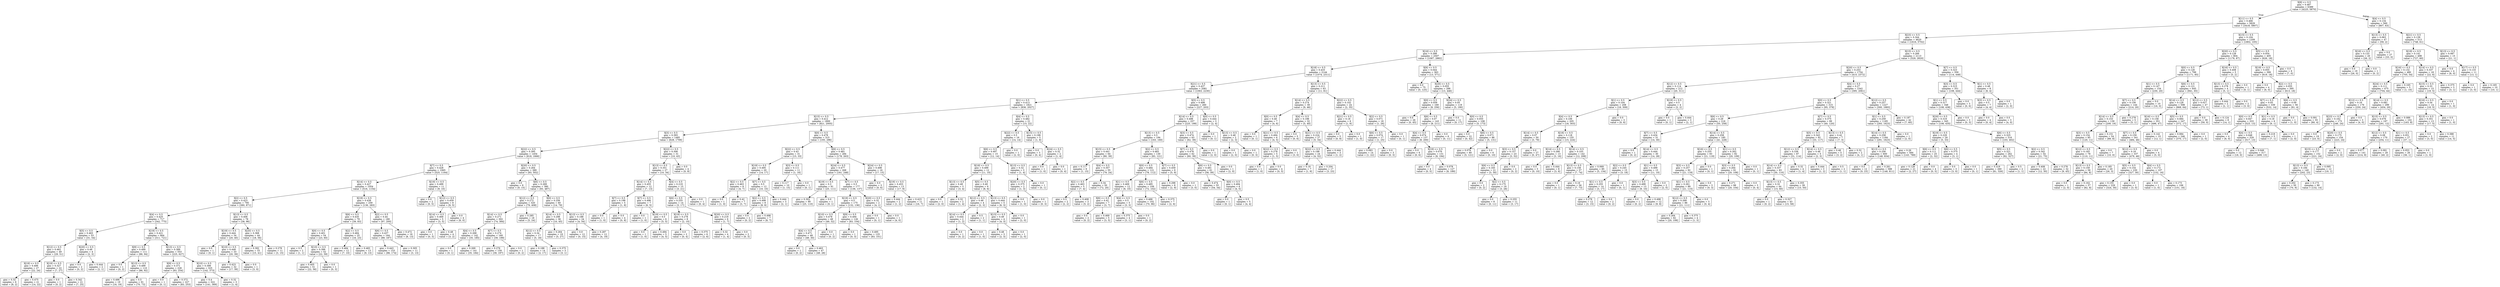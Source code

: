 digraph Tree {
node [shape=box] ;
0 [label="X[8] <= 0.5\ngini = 0.487\nsamples = 6389\nvalue = [4225, 5870]"] ;
1 [label="X[11] <= 0.5\ngini = 0.466\nsamples = 5829\nvalue = [3418, 5807]"] ;
0 -> 1 [labeldistance=2.5, labelangle=45, headlabel="True"] ;
2 [label="X[23] <= 0.5\ngini = 0.344\nsamples = 4620\nvalue = [1616, 5702]"] ;
1 -> 2 ;
3 [label="X[16] <= 0.5\ngini = 0.398\nsamples = 2507\nvalue = [1087, 2882]"] ;
2 -> 3 ;
4 [label="X[18] <= 0.5\ngini = 0.433\nsamples = 2144\nvalue = [1074, 2311]"] ;
3 -> 4 ;
5 [label="X[21] <= 0.5\ngini = 0.437\nsamples = 2081\nvalue = [1063, 2230]"] ;
4 -> 5 ;
6 [label="X[1] <= 0.5\ngini = 0.413\nsamples = 1821\nvalue = [836, 2027]"] ;
5 -> 6 ;
7 [label="X[15] <= 0.5\ngini = 0.412\nsamples = 1800\nvalue = [821, 2005]"] ;
6 -> 7 ;
8 [label="X[3] <= 0.5\ngini = 0.393\nsamples = 1485\nvalue = [628, 1709]"] ;
7 -> 8 ;
9 [label="X[22] <= 0.5\ngini = 0.395\nsamples = 1454\nvalue = [618, 1666]"] ;
8 -> 9 ;
10 [label="X[7] <= 0.5\ngini = 0.428\nsamples = 1065\nvalue = [525, 1164]"] ;
9 -> 10 ;
11 [label="X[14] <= 0.5\ngini = 0.427\nsamples = 1054\nvalue = [516, 1154]"] ;
10 -> 11 ;
12 [label="X[2] <= 0.5\ngini = 0.423\nsamples = 795\nvalue = [380, 871]"] ;
11 -> 12 ;
13 [label="X[4] <= 0.5\ngini = 0.425\nsamples = 717\nvalue = [342, 775]"] ;
12 -> 13 ;
14 [label="X[5] <= 0.5\ngini = 0.463\nsamples = 53\nvalue = [31, 54]"] ;
13 -> 14 ;
15 [label="X[12] <= 0.5\ngini = 0.462\nsamples = 49\nvalue = [29, 51]"] ;
14 -> 15 ;
16 [label="X[19] <= 0.5\ngini = 0.499\nsamples = 27\nvalue = [22, 24]"] ;
15 -> 16 ;
17 [label="gini = 0.32\nsamples = 6\nvalue = [8, 2]"] ;
16 -> 17 ;
18 [label="gini = 0.475\nsamples = 21\nvalue = [14, 22]"] ;
16 -> 18 ;
19 [label="X[19] <= 0.5\ngini = 0.327\nsamples = 22\nvalue = [7, 27]"] ;
15 -> 19 ;
20 [label="gini = 0.0\nsamples = 1\nvalue = [0, 2]"] ;
19 -> 20 ;
21 [label="gini = 0.342\nsamples = 21\nvalue = [7, 25]"] ;
19 -> 21 ;
22 [label="X[20] <= 0.5\ngini = 0.48\nsamples = 4\nvalue = [2, 3]"] ;
14 -> 22 ;
23 [label="gini = 0.0\nsamples = 2\nvalue = [0, 2]"] ;
22 -> 23 ;
24 [label="gini = 0.444\nsamples = 2\nvalue = [2, 1]"] ;
22 -> 24 ;
25 [label="X[19] <= 0.5\ngini = 0.421\nsamples = 664\nvalue = [311, 721]"] ;
13 -> 25 ;
26 [label="X[9] <= 0.5\ngini = 0.499\nsamples = 111\nvalue = [86, 94]"] ;
25 -> 26 ;
27 [label="gini = 0.0\nsamples = 1\nvalue = [0, 2]"] ;
26 -> 27 ;
28 [label="X[13] <= 0.5\ngini = 0.499\nsamples = 110\nvalue = [86, 92]"] ;
26 -> 28 ;
29 [label="gini = 0.496\nsamples = 19\nvalue = [16, 19]"] ;
28 -> 29 ;
30 [label="gini = 0.5\nsamples = 91\nvalue = [70, 73]"] ;
28 -> 30 ;
31 [label="X[13] <= 0.5\ngini = 0.389\nsamples = 553\nvalue = [225, 627]"] ;
25 -> 31 ;
32 [label="X[9] <= 0.5\ngini = 0.371\nsamples = 228\nvalue = [83, 254]"] ;
31 -> 32 ;
33 [label="gini = 0.0\nsamples = 1\nvalue = [0, 1]"] ;
32 -> 33 ;
34 [label="gini = 0.372\nsamples = 227\nvalue = [83, 253]"] ;
32 -> 34 ;
35 [label="X[10] <= 0.5\ngini = 0.399\nsamples = 325\nvalue = [142, 373]"] ;
31 -> 35 ;
36 [label="gini = 0.4\nsamples = 322\nvalue = [141, 369]"] ;
35 -> 36 ;
37 [label="gini = 0.32\nsamples = 3\nvalue = [1, 4]"] ;
35 -> 37 ;
38 [label="X[13] <= 0.5\ngini = 0.406\nsamples = 78\nvalue = [38, 96]"] ;
12 -> 38 ;
39 [label="X[19] <= 0.5\ngini = 0.444\nsamples = 34\nvalue = [20, 40]"] ;
38 -> 39 ;
40 [label="gini = 0.0\nsamples = 1\nvalue = [0, 1]"] ;
39 -> 40 ;
41 [label="X[10] <= 0.5\ngini = 0.448\nsamples = 33\nvalue = [20, 39]"] ;
39 -> 41 ;
42 [label="gini = 0.423\nsamples = 32\nvalue = [17, 39]"] ;
41 -> 42 ;
43 [label="gini = 0.0\nsamples = 1\nvalue = [3, 0]"] ;
41 -> 43 ;
44 [label="X[20] <= 0.5\ngini = 0.368\nsamples = 44\nvalue = [18, 56]"] ;
38 -> 44 ;
45 [label="gini = 0.392\nsamples = 33\nvalue = [15, 41]"] ;
44 -> 45 ;
46 [label="gini = 0.278\nsamples = 11\nvalue = [3, 15]"] ;
44 -> 46 ;
47 [label="X[19] <= 0.5\ngini = 0.438\nsamples = 259\nvalue = [136, 283]"] ;
11 -> 47 ;
48 [label="X[6] <= 0.5\ngini = 0.435\nsamples = 79\nvalue = [39, 83]"] ;
47 -> 48 ;
49 [label="X[0] <= 0.5\ngini = 0.401\nsamples = 54\nvalue = [23, 60]"] ;
48 -> 49 ;
50 [label="gini = 0.5\nsamples = 2\nvalue = [1, 1]"] ;
49 -> 50 ;
51 [label="X[10] <= 0.5\ngini = 0.396\nsamples = 52\nvalue = [22, 59]"] ;
49 -> 51 ;
52 [label="gini = 0.405\nsamples = 51\nvalue = [22, 56]"] ;
51 -> 52 ;
53 [label="gini = 0.0\nsamples = 1\nvalue = [0, 3]"] ;
51 -> 53 ;
54 [label="X[2] <= 0.5\ngini = 0.484\nsamples = 25\nvalue = [16, 23]"] ;
48 -> 54 ;
55 [label="gini = 0.484\nsamples = 12\nvalue = [7, 10]"] ;
54 -> 55 ;
56 [label="gini = 0.483\nsamples = 13\nvalue = [9, 13]"] ;
54 -> 56 ;
57 [label="X[2] <= 0.5\ngini = 0.44\nsamples = 180\nvalue = [97, 200]"] ;
47 -> 57 ;
58 [label="X[6] <= 0.5\ngini = 0.437\nsamples = 164\nvalue = [89, 187]"] ;
57 -> 58 ;
59 [label="gini = 0.443\nsamples = 153\nvalue = [86, 174]"] ;
58 -> 59 ;
60 [label="gini = 0.305\nsamples = 11\nvalue = [3, 13]"] ;
58 -> 60 ;
61 [label="gini = 0.472\nsamples = 16\nvalue = [8, 13]"] ;
57 -> 61 ;
62 [label="X[19] <= 0.5\ngini = 0.499\nsamples = 11\nvalue = [9, 10]"] ;
10 -> 62 ;
63 [label="gini = 0.0\nsamples = 2\nvalue = [0, 5]"] ;
62 -> 63 ;
64 [label="X[12] <= 0.5\ngini = 0.459\nsamples = 9\nvalue = [9, 5]"] ;
62 -> 64 ;
65 [label="X[14] <= 0.5\ngini = 0.469\nsamples = 5\nvalue = [3, 5]"] ;
64 -> 65 ;
66 [label="gini = 0.0\nsamples = 1\nvalue = [0, 3]"] ;
65 -> 66 ;
67 [label="gini = 0.48\nsamples = 4\nvalue = [3, 2]"] ;
65 -> 67 ;
68 [label="gini = 0.0\nsamples = 4\nvalue = [6, 0]"] ;
64 -> 68 ;
69 [label="X[20] <= 0.5\ngini = 0.264\nsamples = 389\nvalue = [93, 502]"] ;
9 -> 69 ;
70 [label="gini = 0.0\nsamples = 9\nvalue = [0, 15]"] ;
69 -> 70 ;
71 [label="X[6] <= 0.5\ngini = 0.269\nsamples = 380\nvalue = [93, 487]"] ;
69 -> 71 ;
72 [label="X[12] <= 0.5\ngini = 0.272\nsamples = 320\nvalue = [79, 408]"] ;
71 -> 72 ;
73 [label="X[14] <= 0.5\ngini = 0.271\nsamples = 302\nvalue = [74, 384]"] ;
72 -> 73 ;
74 [label="X[4] <= 0.5\ngini = 0.268\nsamples = 142\nvalue = [35, 185]"] ;
73 -> 74 ;
75 [label="gini = 0.0\nsamples = 1\nvalue = [0, 1]"] ;
74 -> 75 ;
76 [label="gini = 0.269\nsamples = 141\nvalue = [35, 184]"] ;
74 -> 76 ;
77 [label="X[7] <= 0.5\ngini = 0.274\nsamples = 160\nvalue = [39, 199]"] ;
73 -> 77 ;
78 [label="gini = 0.276\nsamples = 159\nvalue = [39, 197]"] ;
77 -> 78 ;
79 [label="gini = 0.0\nsamples = 1\nvalue = [0, 2]"] ;
77 -> 79 ;
80 [label="gini = 0.285\nsamples = 18\nvalue = [5, 24]"] ;
72 -> 80 ;
81 [label="X[0] <= 0.5\ngini = 0.256\nsamples = 60\nvalue = [14, 79]"] ;
71 -> 81 ;
82 [label="X[14] <= 0.5\ngini = 0.298\nsamples = 36\nvalue = [10, 45]"] ;
81 -> 82 ;
83 [label="X[12] <= 0.5\ngini = 0.34\nsamples = 17\nvalue = [5, 18]"] ;
82 -> 83 ;
84 [label="gini = 0.188\nsamples = 14\nvalue = [2, 17]"] ;
83 -> 84 ;
85 [label="gini = 0.375\nsamples = 3\nvalue = [3, 1]"] ;
83 -> 85 ;
86 [label="gini = 0.264\nsamples = 19\nvalue = [5, 27]"] ;
82 -> 86 ;
87 [label="X[13] <= 0.5\ngini = 0.188\nsamples = 24\nvalue = [4, 34]"] ;
81 -> 87 ;
88 [label="gini = 0.0\nsamples = 12\nvalue = [0, 15]"] ;
87 -> 88 ;
89 [label="gini = 0.287\nsamples = 12\nvalue = [4, 19]"] ;
87 -> 89 ;
90 [label="X[22] <= 0.5\ngini = 0.306\nsamples = 31\nvalue = [10, 43]"] ;
8 -> 90 ;
91 [label="X[13] <= 0.5\ngini = 0.351\nsamples = 27\nvalue = [10, 34]"] ;
90 -> 91 ;
92 [label="X[14] <= 0.5\ngini = 0.455\nsamples = 12\nvalue = [7, 13]"] ;
91 -> 92 ;
93 [label="X[7] <= 0.5\ngini = 0.198\nsamples = 5\nvalue = [1, 8]"] ;
92 -> 93 ;
94 [label="gini = 0.0\nsamples = 1\nvalue = [1, 0]"] ;
93 -> 94 ;
95 [label="gini = 0.0\nsamples = 4\nvalue = [0, 8]"] ;
93 -> 95 ;
96 [label="X[7] <= 0.5\ngini = 0.496\nsamples = 7\nvalue = [6, 5]"] ;
92 -> 96 ;
97 [label="gini = 0.0\nsamples = 1\nvalue = [1, 0]"] ;
96 -> 97 ;
98 [label="X[19] <= 0.5\ngini = 0.5\nsamples = 6\nvalue = [5, 5]"] ;
96 -> 98 ;
99 [label="gini = 0.0\nsamples = 1\nvalue = [1, 0]"] ;
98 -> 99 ;
100 [label="gini = 0.494\nsamples = 5\nvalue = [4, 5]"] ;
98 -> 100 ;
101 [label="X[4] <= 0.5\ngini = 0.219\nsamples = 15\nvalue = [3, 21]"] ;
91 -> 101 ;
102 [label="X[6] <= 0.5\ngini = 0.255\nsamples = 14\nvalue = [3, 17]"] ;
101 -> 102 ;
103 [label="X[19] <= 0.5\ngini = 0.278\nsamples = 8\nvalue = [2, 10]"] ;
102 -> 103 ;
104 [label="gini = 0.0\nsamples = 2\nvalue = [0, 4]"] ;
103 -> 104 ;
105 [label="gini = 0.375\nsamples = 6\nvalue = [2, 6]"] ;
103 -> 105 ;
106 [label="X[20] <= 0.5\ngini = 0.219\nsamples = 6\nvalue = [1, 7]"] ;
102 -> 106 ;
107 [label="gini = 0.32\nsamples = 4\nvalue = [1, 4]"] ;
106 -> 107 ;
108 [label="gini = 0.0\nsamples = 2\nvalue = [0, 3]"] ;
106 -> 108 ;
109 [label="gini = 0.0\nsamples = 1\nvalue = [0, 4]"] ;
101 -> 109 ;
110 [label="gini = 0.0\nsamples = 4\nvalue = [0, 9]"] ;
90 -> 110 ;
111 [label="X[0] <= 0.5\ngini = 0.478\nsamples = 315\nvalue = [193, 296]"] ;
7 -> 111 ;
112 [label="X[22] <= 0.5\ngini = 0.43\nsamples = 31\nvalue = [15, 33]"] ;
111 -> 112 ;
113 [label="X[19] <= 0.5\ngini = 0.495\nsamples = 20\nvalue = [14, 17]"] ;
112 -> 113 ;
114 [label="X[2] <= 0.5\ngini = 0.463\nsamples = 8\nvalue = [4, 7]"] ;
113 -> 114 ;
115 [label="gini = 0.0\nsamples = 1\nvalue = [1, 0]"] ;
114 -> 115 ;
116 [label="gini = 0.42\nsamples = 7\nvalue = [3, 7]"] ;
114 -> 116 ;
117 [label="X[7] <= 0.5\ngini = 0.5\nsamples = 12\nvalue = [10, 10]"] ;
113 -> 117 ;
118 [label="X[2] <= 0.5\ngini = 0.498\nsamples = 9\nvalue = [8, 9]"] ;
117 -> 118 ;
119 [label="gini = 0.0\nsamples = 2\nvalue = [0, 2]"] ;
118 -> 119 ;
120 [label="gini = 0.498\nsamples = 7\nvalue = [8, 7]"] ;
118 -> 120 ;
121 [label="gini = 0.444\nsamples = 3\nvalue = [2, 1]"] ;
117 -> 121 ;
122 [label="X[3] <= 0.5\ngini = 0.111\nsamples = 11\nvalue = [1, 16]"] ;
112 -> 122 ;
123 [label="gini = 0.117\nsamples = 10\nvalue = [1, 15]"] ;
122 -> 123 ;
124 [label="gini = 0.0\nsamples = 1\nvalue = [0, 1]"] ;
122 -> 124 ;
125 [label="X[6] <= 0.5\ngini = 0.481\nsamples = 284\nvalue = [178, 263]"] ;
111 -> 125 ;
126 [label="X[24] <= 0.5\ngini = 0.477\nsamples = 268\nvalue = [161, 248]"] ;
125 -> 126 ;
127 [label="X[19] <= 0.5\ngini = 0.3\nsamples = 91\nvalue = [25, 111]"] ;
126 -> 127 ;
128 [label="gini = 0.302\nsamples = 90\nvalue = [25, 110]"] ;
127 -> 128 ;
129 [label="gini = 0.0\nsamples = 1\nvalue = [0, 1]"] ;
127 -> 129 ;
130 [label="X[7] <= 0.5\ngini = 0.5\nsamples = 177\nvalue = [136, 137]"] ;
126 -> 130 ;
131 [label="X[19] <= 0.5\ngini = 0.5\nsamples = 175\nvalue = [132, 136]"] ;
130 -> 131 ;
132 [label="X[10] <= 0.5\ngini = 0.478\nsamples = 49\nvalue = [49, 32]"] ;
131 -> 132 ;
133 [label="X[4] <= 0.5\ngini = 0.471\nsamples = 48\nvalue = [49, 30]"] ;
132 -> 133 ;
134 [label="gini = 0.0\nsamples = 1\nvalue = [0, 2]"] ;
133 -> 134 ;
135 [label="gini = 0.463\nsamples = 47\nvalue = [49, 28]"] ;
133 -> 135 ;
136 [label="gini = 0.0\nsamples = 1\nvalue = [0, 2]"] ;
132 -> 136 ;
137 [label="X[9] <= 0.5\ngini = 0.494\nsamples = 126\nvalue = [83, 104]"] ;
131 -> 137 ;
138 [label="gini = 0.0\nsamples = 1\nvalue = [0, 3]"] ;
137 -> 138 ;
139 [label="gini = 0.495\nsamples = 125\nvalue = [83, 101]"] ;
137 -> 139 ;
140 [label="X[20] <= 0.5\ngini = 0.32\nsamples = 2\nvalue = [4, 1]"] ;
130 -> 140 ;
141 [label="gini = 0.0\nsamples = 1\nvalue = [0, 1]"] ;
140 -> 141 ;
142 [label="gini = 0.0\nsamples = 1\nvalue = [4, 0]"] ;
140 -> 142 ;
143 [label="X[24] <= 0.5\ngini = 0.498\nsamples = 16\nvalue = [17, 15]"] ;
125 -> 143 ;
144 [label="gini = 0.0\nsamples = 3\nvalue = [0, 6]"] ;
143 -> 144 ;
145 [label="X[19] <= 0.5\ngini = 0.453\nsamples = 13\nvalue = [17, 9]"] ;
143 -> 145 ;
146 [label="gini = 0.444\nsamples = 2\nvalue = [1, 2]"] ;
145 -> 146 ;
147 [label="gini = 0.423\nsamples = 11\nvalue = [16, 7]"] ;
145 -> 147 ;
148 [label="X[4] <= 0.5\ngini = 0.482\nsamples = 21\nvalue = [15, 22]"] ;
6 -> 148 ;
149 [label="X[22] <= 0.5\ngini = 0.5\nsamples = 16\nvalue = [14, 14]"] ;
148 -> 149 ;
150 [label="X[6] <= 0.5\ngini = 0.497\nsamples = 15\nvalue = [12, 14]"] ;
149 -> 150 ;
151 [label="X[19] <= 0.5\ngini = 0.499\nsamples = 12\nvalue = [11, 10]"] ;
150 -> 151 ;
152 [label="X[13] <= 0.5\ngini = 0.49\nsamples = 3\nvalue = [3, 4]"] ;
151 -> 152 ;
153 [label="gini = 0.0\nsamples = 1\nvalue = [2, 0]"] ;
152 -> 153 ;
154 [label="gini = 0.32\nsamples = 2\nvalue = [1, 4]"] ;
152 -> 154 ;
155 [label="X[5] <= 0.5\ngini = 0.49\nsamples = 9\nvalue = [8, 6]"] ;
151 -> 155 ;
156 [label="X[12] <= 0.5\ngini = 0.48\nsamples = 4\nvalue = [2, 3]"] ;
155 -> 156 ;
157 [label="X[14] <= 0.5\ngini = 0.444\nsamples = 2\nvalue = [1, 2]"] ;
156 -> 157 ;
158 [label="gini = 0.0\nsamples = 1\nvalue = [0, 2]"] ;
157 -> 158 ;
159 [label="gini = 0.0\nsamples = 1\nvalue = [1, 0]"] ;
157 -> 159 ;
160 [label="gini = 0.5\nsamples = 2\nvalue = [1, 1]"] ;
156 -> 160 ;
161 [label="X[13] <= 0.5\ngini = 0.444\nsamples = 5\nvalue = [6, 3]"] ;
155 -> 161 ;
162 [label="X[15] <= 0.5\ngini = 0.49\nsamples = 4\nvalue = [4, 3]"] ;
161 -> 162 ;
163 [label="gini = 0.48\nsamples = 3\nvalue = [2, 3]"] ;
162 -> 163 ;
164 [label="gini = 0.0\nsamples = 1\nvalue = [2, 0]"] ;
162 -> 164 ;
165 [label="gini = 0.0\nsamples = 1\nvalue = [2, 0]"] ;
161 -> 165 ;
166 [label="X[13] <= 0.5\ngini = 0.32\nsamples = 3\nvalue = [1, 4]"] ;
150 -> 166 ;
167 [label="X[20] <= 0.5\ngini = 0.375\nsamples = 2\nvalue = [1, 3]"] ;
166 -> 167 ;
168 [label="gini = 0.0\nsamples = 1\nvalue = [1, 0]"] ;
167 -> 168 ;
169 [label="gini = 0.0\nsamples = 1\nvalue = [0, 3]"] ;
167 -> 169 ;
170 [label="gini = 0.0\nsamples = 1\nvalue = [0, 1]"] ;
166 -> 170 ;
171 [label="gini = 0.0\nsamples = 1\nvalue = [2, 0]"] ;
149 -> 171 ;
172 [label="X[15] <= 0.5\ngini = 0.198\nsamples = 5\nvalue = [1, 8]"] ;
148 -> 172 ;
173 [label="gini = 0.0\nsamples = 3\nvalue = [0, 4]"] ;
172 -> 173 ;
174 [label="X[24] <= 0.5\ngini = 0.32\nsamples = 2\nvalue = [1, 4]"] ;
172 -> 174 ;
175 [label="gini = 0.0\nsamples = 1\nvalue = [1, 0]"] ;
174 -> 175 ;
176 [label="gini = 0.0\nsamples = 1\nvalue = [0, 4]"] ;
174 -> 176 ;
177 [label="X[5] <= 0.5\ngini = 0.498\nsamples = 260\nvalue = [227, 203]"] ;
5 -> 177 ;
178 [label="X[14] <= 0.5\ngini = 0.498\nsamples = 257\nvalue = [225, 199]"] ;
177 -> 178 ;
179 [label="X[13] <= 0.5\ngini = 0.5\nsamples = 194\nvalue = [163, 160]"] ;
178 -> 179 ;
180 [label="X[15] <= 0.5\ngini = 0.441\nsamples = 64\nvalue = [80, 39]"] ;
179 -> 180 ;
181 [label="gini = 0.117\nsamples = 9\nvalue = [1, 15]"] ;
180 -> 181 ;
182 [label="X[4] <= 0.5\ngini = 0.357\nsamples = 55\nvalue = [79, 24]"] ;
180 -> 182 ;
183 [label="X[2] <= 0.5\ngini = 0.463\nsamples = 5\nvalue = [7, 4]"] ;
182 -> 183 ;
184 [label="gini = 0.5\nsamples = 2\nvalue = [2, 2]"] ;
183 -> 184 ;
185 [label="gini = 0.408\nsamples = 3\nvalue = [5, 2]"] ;
183 -> 185 ;
186 [label="gini = 0.34\nsamples = 50\nvalue = [72, 20]"] ;
182 -> 186 ;
187 [label="X[2] <= 0.5\ngini = 0.483\nsamples = 130\nvalue = [83, 121]"] ;
179 -> 187 ;
188 [label="X[0] <= 0.5\ngini = 0.484\nsamples = 121\nvalue = [78, 112]"] ;
187 -> 188 ;
189 [label="X[1] <= 0.5\ngini = 0.469\nsamples = 12\nvalue = [6, 10]"] ;
188 -> 189 ;
190 [label="X[6] <= 0.5\ngini = 0.42\nsamples = 7\nvalue = [3, 7]"] ;
189 -> 190 ;
191 [label="gini = 0.0\nsamples = 2\nvalue = [0, 2]"] ;
190 -> 191 ;
192 [label="gini = 0.469\nsamples = 5\nvalue = [3, 5]"] ;
190 -> 192 ;
193 [label="X[4] <= 0.5\ngini = 0.5\nsamples = 5\nvalue = [3, 3]"] ;
189 -> 193 ;
194 [label="gini = 0.375\nsamples = 4\nvalue = [3, 1]"] ;
193 -> 194 ;
195 [label="gini = 0.0\nsamples = 1\nvalue = [0, 2]"] ;
193 -> 195 ;
196 [label="X[6] <= 0.5\ngini = 0.485\nsamples = 109\nvalue = [72, 102]"] ;
188 -> 196 ;
197 [label="gini = 0.488\nsamples = 102\nvalue = [70, 96]"] ;
196 -> 197 ;
198 [label="gini = 0.375\nsamples = 7\nvalue = [2, 6]"] ;
196 -> 198 ;
199 [label="X[7] <= 0.5\ngini = 0.459\nsamples = 9\nvalue = [5, 9]"] ;
187 -> 199 ;
200 [label="gini = 0.298\nsamples = 8\nvalue = [2, 9]"] ;
199 -> 200 ;
201 [label="gini = 0.0\nsamples = 1\nvalue = [3, 0]"] ;
199 -> 201 ;
202 [label="X[3] <= 0.5\ngini = 0.474\nsamples = 63\nvalue = [62, 39]"] ;
178 -> 202 ;
203 [label="X[7] <= 0.5\ngini = 0.478\nsamples = 62\nvalue = [60, 39]"] ;
202 -> 203 ;
204 [label="X[6] <= 0.5\ngini = 0.481\nsamples = 61\nvalue = [58, 39]"] ;
203 -> 204 ;
205 [label="gini = 0.474\nsamples = 55\nvalue = [54, 34]"] ;
204 -> 205 ;
206 [label="X[0] <= 0.5\ngini = 0.494\nsamples = 6\nvalue = [4, 5]"] ;
204 -> 206 ;
207 [label="gini = 0.0\nsamples = 1\nvalue = [0, 1]"] ;
206 -> 207 ;
208 [label="gini = 0.5\nsamples = 5\nvalue = [4, 4]"] ;
206 -> 208 ;
209 [label="gini = 0.0\nsamples = 1\nvalue = [2, 0]"] ;
203 -> 209 ;
210 [label="gini = 0.0\nsamples = 1\nvalue = [2, 0]"] ;
202 -> 210 ;
211 [label="X[0] <= 0.5\ngini = 0.444\nsamples = 3\nvalue = [2, 4]"] ;
177 -> 211 ;
212 [label="gini = 0.0\nsamples = 1\nvalue = [0, 1]"] ;
211 -> 212 ;
213 [label="X[13] <= 0.5\ngini = 0.48\nsamples = 2\nvalue = [2, 3]"] ;
211 -> 213 ;
214 [label="gini = 0.0\nsamples = 1\nvalue = [2, 0]"] ;
213 -> 214 ;
215 [label="gini = 0.0\nsamples = 1\nvalue = [0, 3]"] ;
213 -> 215 ;
216 [label="X[13] <= 0.5\ngini = 0.211\nsamples = 63\nvalue = [11, 81]"] ;
4 -> 216 ;
217 [label="X[14] <= 0.5\ngini = 0.274\nsamples = 39\nvalue = [9, 46]"] ;
216 -> 217 ;
218 [label="X[0] <= 0.5\ngini = 0.48\nsamples = 7\nvalue = [4, 6]"] ;
217 -> 218 ;
219 [label="gini = 0.0\nsamples = 1\nvalue = [0, 1]"] ;
218 -> 219 ;
220 [label="X[21] <= 0.5\ngini = 0.494\nsamples = 6\nvalue = [4, 5]"] ;
218 -> 220 ;
221 [label="X[22] <= 0.5\ngini = 0.278\nsamples = 5\nvalue = [1, 5]"] ;
220 -> 221 ;
222 [label="gini = 0.0\nsamples = 1\nvalue = [1, 0]"] ;
221 -> 222 ;
223 [label="gini = 0.0\nsamples = 4\nvalue = [0, 5]"] ;
221 -> 223 ;
224 [label="gini = 0.0\nsamples = 1\nvalue = [3, 0]"] ;
220 -> 224 ;
225 [label="X[4] <= 0.5\ngini = 0.198\nsamples = 32\nvalue = [5, 40]"] ;
217 -> 225 ;
226 [label="gini = 0.0\nsamples = 5\nvalue = [0, 6]"] ;
225 -> 226 ;
227 [label="X[21] <= 0.5\ngini = 0.224\nsamples = 27\nvalue = [5, 34]"] ;
225 -> 227 ;
228 [label="X[22] <= 0.5\ngini = 0.198\nsamples = 24\nvalue = [4, 32]"] ;
227 -> 228 ;
229 [label="gini = 0.18\nsamples = 7\nvalue = [1, 9]"] ;
228 -> 229 ;
230 [label="gini = 0.204\nsamples = 17\nvalue = [3, 23]"] ;
228 -> 230 ;
231 [label="gini = 0.444\nsamples = 3\nvalue = [1, 2]"] ;
227 -> 231 ;
232 [label="X[22] <= 0.5\ngini = 0.102\nsamples = 24\nvalue = [2, 35]"] ;
216 -> 232 ;
233 [label="X[21] <= 0.5\ngini = 0.18\nsamples = 6\nvalue = [1, 9]"] ;
232 -> 233 ;
234 [label="gini = 0.0\nsamples = 5\nvalue = [0, 9]"] ;
233 -> 234 ;
235 [label="gini = 0.0\nsamples = 1\nvalue = [1, 0]"] ;
233 -> 235 ;
236 [label="X[2] <= 0.5\ngini = 0.071\nsamples = 18\nvalue = [1, 26]"] ;
232 -> 236 ;
237 [label="X[6] <= 0.5\ngini = 0.074\nsamples = 17\nvalue = [1, 25]"] ;
236 -> 237 ;
238 [label="gini = 0.083\nsamples = 14\nvalue = [1, 22]"] ;
237 -> 238 ;
239 [label="gini = 0.0\nsamples = 3\nvalue = [0, 3]"] ;
237 -> 239 ;
240 [label="gini = 0.0\nsamples = 1\nvalue = [0, 1]"] ;
236 -> 240 ;
241 [label="X[9] <= 0.5\ngini = 0.044\nsamples = 363\nvalue = [13, 571]"] ;
3 -> 241 ;
242 [label="gini = 0.0\nsamples = 75\nvalue = [0, 125]"] ;
241 -> 242 ;
243 [label="X[20] <= 0.5\ngini = 0.055\nsamples = 288\nvalue = [13, 446]"] ;
241 -> 243 ;
244 [label="X[0] <= 0.5\ngini = 0.059\nsamples = 169\nvalue = [8, 256]"] ;
243 -> 244 ;
245 [label="gini = 0.0\nsamples = 26\nvalue = [0, 45]"] ;
244 -> 245 ;
246 [label="X[6] <= 0.5\ngini = 0.07\nsamples = 143\nvalue = [8, 211]"] ;
244 -> 246 ;
247 [label="X[4] <= 0.5\ngini = 0.074\nsamples = 137\nvalue = [8, 200]"] ;
246 -> 247 ;
248 [label="gini = 0.0\nsamples = 6\nvalue = [0, 6]"] ;
247 -> 248 ;
249 [label="X[19] <= 0.5\ngini = 0.076\nsamples = 131\nvalue = [8, 194]"] ;
247 -> 249 ;
250 [label="gini = 0.0\nsamples = 4\nvalue = [0, 5]"] ;
249 -> 250 ;
251 [label="gini = 0.078\nsamples = 127\nvalue = [8, 189]"] ;
249 -> 251 ;
252 [label="gini = 0.0\nsamples = 6\nvalue = [0, 11]"] ;
246 -> 252 ;
253 [label="X[24] <= 0.5\ngini = 0.05\nsamples = 119\nvalue = [5, 190]"] ;
243 -> 253 ;
254 [label="gini = 0.0\nsamples = 11\nvalue = [0, 17]"] ;
253 -> 254 ;
255 [label="X[0] <= 0.5\ngini = 0.055\nsamples = 108\nvalue = [5, 173]"] ;
253 -> 255 ;
256 [label="gini = 0.0\nsamples = 22\nvalue = [0, 42]"] ;
255 -> 256 ;
257 [label="X[6] <= 0.5\ngini = 0.071\nsamples = 86\nvalue = [5, 131]"] ;
255 -> 257 ;
258 [label="gini = 0.076\nsamples = 80\nvalue = [5, 121]"] ;
257 -> 258 ;
259 [label="gini = 0.0\nsamples = 6\nvalue = [0, 10]"] ;
257 -> 259 ;
260 [label="X[15] <= 0.5\ngini = 0.266\nsamples = 2113\nvalue = [529, 2820]"] ;
2 -> 260 ;
261 [label="X[20] <= 0.5\ngini = 0.253\nsamples = 1754\nvalue = [415, 2372]"] ;
260 -> 261 ;
262 [label="X[12] <= 0.5\ngini = 0.114\nsamples = 212\nvalue = [20, 311]"] ;
261 -> 262 ;
263 [label="X[1] <= 0.5\ngini = 0.104\nsamples = 208\nvalue = [18, 309]"] ;
262 -> 263 ;
264 [label="X[4] <= 0.5\ngini = 0.106\nsamples = 205\nvalue = [18, 303]"] ;
263 -> 264 ;
265 [label="X[14] <= 0.5\ngini = 0.07\nsamples = 50\nvalue = [3, 79]"] ;
264 -> 265 ;
266 [label="X[3] <= 0.5\ngini = 0.157\nsamples = 23\nvalue = [3, 32]"] ;
265 -> 266 ;
267 [label="X[6] <= 0.5\ngini = 0.165\nsamples = 21\nvalue = [3, 30]"] ;
266 -> 267 ;
268 [label="gini = 0.0\nsamples = 2\nvalue = [0, 2]"] ;
267 -> 268 ;
269 [label="X[2] <= 0.5\ngini = 0.175\nsamples = 19\nvalue = [3, 28]"] ;
267 -> 269 ;
270 [label="gini = 0.0\nsamples = 8\nvalue = [0, 11]"] ;
269 -> 270 ;
271 [label="gini = 0.255\nsamples = 11\nvalue = [3, 17]"] ;
269 -> 271 ;
272 [label="gini = 0.0\nsamples = 2\nvalue = [0, 2]"] ;
266 -> 272 ;
273 [label="gini = 0.0\nsamples = 27\nvalue = [0, 47]"] ;
265 -> 273 ;
274 [label="X[18] <= 0.5\ngini = 0.118\nsamples = 155\nvalue = [15, 224]"] ;
264 -> 274 ;
275 [label="X[14] <= 0.5\ngini = 0.266\nsamples = 13\nvalue = [3, 16]"] ;
274 -> 275 ;
276 [label="gini = 0.0\nsamples = 5\nvalue = [0, 10]"] ;
275 -> 276 ;
277 [label="gini = 0.444\nsamples = 8\nvalue = [3, 6]"] ;
275 -> 277 ;
278 [label="X[14] <= 0.5\ngini = 0.103\nsamples = 142\nvalue = [12, 208]"] ;
274 -> 278 ;
279 [label="X[13] <= 0.5\ngini = 0.158\nsamples = 57\nvalue = [7, 74]"] ;
278 -> 279 ;
280 [label="gini = 0.0\nsamples = 1\nvalue = [0, 1]"] ;
279 -> 280 ;
281 [label="gini = 0.16\nsamples = 56\nvalue = [7, 73]"] ;
279 -> 281 ;
282 [label="gini = 0.069\nsamples = 85\nvalue = [5, 134]"] ;
278 -> 282 ;
283 [label="gini = 0.0\nsamples = 3\nvalue = [0, 6]"] ;
263 -> 283 ;
284 [label="X[19] <= 0.5\ngini = 0.5\nsamples = 4\nvalue = [2, 2]"] ;
262 -> 284 ;
285 [label="gini = 0.0\nsamples = 1\nvalue = [0, 1]"] ;
284 -> 285 ;
286 [label="gini = 0.444\nsamples = 3\nvalue = [2, 1]"] ;
284 -> 286 ;
287 [label="X[4] <= 0.5\ngini = 0.27\nsamples = 1542\nvalue = [395, 2061]"] ;
261 -> 287 ;
288 [label="X[0] <= 0.5\ngini = 0.321\nsamples = 315\nvalue = [95, 378]"] ;
287 -> 288 ;
289 [label="X[6] <= 0.5\ngini = 0.29\nsamples = 216\nvalue = [55, 258]"] ;
288 -> 289 ;
290 [label="X[7] <= 0.5\ngini = 0.434\nsamples = 31\nvalue = [14, 30]"] ;
289 -> 290 ;
291 [label="gini = 0.0\nsamples = 1\nvalue = [0, 2]"] ;
290 -> 291 ;
292 [label="X[14] <= 0.5\ngini = 0.444\nsamples = 30\nvalue = [14, 28]"] ;
290 -> 292 ;
293 [label="X[2] <= 0.5\ngini = 0.245\nsamples = 15\nvalue = [3, 18]"] ;
292 -> 293 ;
294 [label="X[1] <= 0.5\ngini = 0.255\nsamples = 14\nvalue = [3, 17]"] ;
293 -> 294 ;
295 [label="gini = 0.278\nsamples = 12\nvalue = [3, 15]"] ;
294 -> 295 ;
296 [label="gini = 0.0\nsamples = 2\nvalue = [0, 2]"] ;
294 -> 296 ;
297 [label="gini = 0.0\nsamples = 1\nvalue = [0, 1]"] ;
293 -> 297 ;
298 [label="X[1] <= 0.5\ngini = 0.499\nsamples = 15\nvalue = [11, 10]"] ;
292 -> 298 ;
299 [label="X[3] <= 0.5\ngini = 0.499\nsamples = 13\nvalue = [9, 10]"] ;
298 -> 299 ;
300 [label="gini = 0.0\nsamples = 1\nvalue = [0, 2]"] ;
299 -> 300 ;
301 [label="gini = 0.498\nsamples = 12\nvalue = [9, 8]"] ;
299 -> 301 ;
302 [label="gini = 0.0\nsamples = 2\nvalue = [2, 0]"] ;
298 -> 302 ;
303 [label="X[14] <= 0.5\ngini = 0.258\nsamples = 185\nvalue = [41, 228]"] ;
289 -> 303 ;
304 [label="X[16] <= 0.5\ngini = 0.255\nsamples = 93\nvalue = [21, 119]"] ;
303 -> 304 ;
305 [label="X[3] <= 0.5\ngini = 0.257\nsamples = 92\nvalue = [21, 118]"] ;
304 -> 305 ;
306 [label="X[1] <= 0.5\ngini = 0.261\nsamples = 89\nvalue = [21, 115]"] ;
305 -> 306 ;
307 [label="X[12] <= 0.5\ngini = 0.268\nsamples = 86\nvalue = [21, 111]"] ;
306 -> 307 ;
308 [label="gini = 0.264\nsamples = 82\nvalue = [20, 108]"] ;
307 -> 308 ;
309 [label="gini = 0.375\nsamples = 4\nvalue = [1, 3]"] ;
307 -> 309 ;
310 [label="gini = 0.0\nsamples = 3\nvalue = [0, 4]"] ;
306 -> 310 ;
311 [label="gini = 0.0\nsamples = 3\nvalue = [0, 3]"] ;
305 -> 311 ;
312 [label="gini = 0.0\nsamples = 1\nvalue = [0, 1]"] ;
304 -> 312 ;
313 [label="X[1] <= 0.5\ngini = 0.262\nsamples = 92\nvalue = [20, 109]"] ;
303 -> 313 ;
314 [label="X[3] <= 0.5\ngini = 0.264\nsamples = 91\nvalue = [20, 108]"] ;
313 -> 314 ;
315 [label="gini = 0.271\nsamples = 88\nvalue = [20, 104]"] ;
314 -> 315 ;
316 [label="gini = 0.0\nsamples = 3\nvalue = [0, 4]"] ;
314 -> 316 ;
317 [label="gini = 0.0\nsamples = 1\nvalue = [0, 1]"] ;
313 -> 317 ;
318 [label="X[7] <= 0.5\ngini = 0.375\nsamples = 99\nvalue = [40, 120]"] ;
288 -> 318 ;
319 [label="X[5] <= 0.5\ngini = 0.343\nsamples = 92\nvalue = [33, 117]"] ;
318 -> 319 ;
320 [label="X[12] <= 0.5\ngini = 0.336\nsamples = 87\nvalue = [31, 114]"] ;
319 -> 320 ;
321 [label="X[14] <= 0.5\ngini = 0.337\nsamples = 83\nvalue = [30, 110]"] ;
320 -> 321 ;
322 [label="X[13] <= 0.5\ngini = 0.32\nsamples = 44\nvalue = [15, 60]"] ;
321 -> 322 ;
323 [label="gini = 0.0\nsamples = 1\nvalue = [0, 2]"] ;
322 -> 323 ;
324 [label="gini = 0.327\nsamples = 43\nvalue = [15, 58]"] ;
322 -> 324 ;
325 [label="gini = 0.355\nsamples = 39\nvalue = [15, 50]"] ;
321 -> 325 ;
326 [label="gini = 0.32\nsamples = 4\nvalue = [1, 4]"] ;
320 -> 326 ;
327 [label="X[14] <= 0.5\ngini = 0.48\nsamples = 5\nvalue = [2, 3]"] ;
319 -> 327 ;
328 [label="gini = 0.444\nsamples = 3\nvalue = [1, 2]"] ;
327 -> 328 ;
329 [label="gini = 0.5\nsamples = 2\nvalue = [1, 1]"] ;
327 -> 329 ;
330 [label="X[13] <= 0.5\ngini = 0.42\nsamples = 7\nvalue = [7, 3]"] ;
318 -> 330 ;
331 [label="gini = 0.48\nsamples = 5\nvalue = [3, 2]"] ;
330 -> 331 ;
332 [label="gini = 0.32\nsamples = 2\nvalue = [4, 1]"] ;
330 -> 332 ;
333 [label="X[12] <= 0.5\ngini = 0.257\nsamples = 1227\nvalue = [300, 1683]"] ;
287 -> 333 ;
334 [label="X[1] <= 0.5\ngini = 0.259\nsamples = 1185\nvalue = [293, 1623]"] ;
333 -> 334 ;
335 [label="X[14] <= 0.5\ngini = 0.258\nsamples = 1184\nvalue = [291, 1623]"] ;
334 -> 335 ;
336 [label="X[13] <= 0.5\ngini = 0.256\nsamples = 600\nvalue = [148, 834]"] ;
335 -> 336 ;
337 [label="gini = 0.0\nsamples = 12\nvalue = [0, 23]"] ;
336 -> 337 ;
338 [label="gini = 0.261\nsamples = 588\nvalue = [148, 811]"] ;
336 -> 338 ;
339 [label="gini = 0.26\nsamples = 584\nvalue = [143, 789]"] ;
335 -> 339 ;
340 [label="gini = 0.0\nsamples = 1\nvalue = [2, 0]"] ;
334 -> 340 ;
341 [label="gini = 0.187\nsamples = 42\nvalue = [7, 60]"] ;
333 -> 341 ;
342 [label="X[7] <= 0.5\ngini = 0.323\nsamples = 359\nvalue = [114, 448]"] ;
260 -> 342 ;
343 [label="X[3] <= 0.5\ngini = 0.315\nsamples = 351\nvalue = [108, 444]"] ;
342 -> 343 ;
344 [label="X[1] <= 0.5\ngini = 0.317\nsamples = 348\nvalue = [108, 438]"] ;
343 -> 344 ;
345 [label="X[20] <= 0.5\ngini = 0.319\nsamples = 345\nvalue = [108, 435]"] ;
344 -> 345 ;
346 [label="X[19] <= 0.5\ngini = 0.229\nsamples = 29\nvalue = [5, 33]"] ;
345 -> 346 ;
347 [label="X[6] <= 0.5\ngini = 0.111\nsamples = 25\nvalue = [2, 32]"] ;
346 -> 347 ;
348 [label="gini = 0.128\nsamples = 21\nvalue = [2, 27]"] ;
347 -> 348 ;
349 [label="gini = 0.0\nsamples = 4\nvalue = [0, 5]"] ;
347 -> 349 ;
350 [label="X[6] <= 0.5\ngini = 0.375\nsamples = 4\nvalue = [3, 1]"] ;
346 -> 350 ;
351 [label="gini = 0.0\nsamples = 3\nvalue = [3, 0]"] ;
350 -> 351 ;
352 [label="gini = 0.0\nsamples = 1\nvalue = [0, 1]"] ;
350 -> 352 ;
353 [label="X[6] <= 0.5\ngini = 0.325\nsamples = 316\nvalue = [103, 402]"] ;
345 -> 353 ;
354 [label="X[5] <= 0.5\ngini = 0.321\nsamples = 262\nvalue = [82, 327]"] ;
353 -> 354 ;
355 [label="gini = 0.319\nsamples = 260\nvalue = [81, 326]"] ;
354 -> 355 ;
356 [label="gini = 0.5\nsamples = 2\nvalue = [1, 1]"] ;
354 -> 356 ;
357 [label="X[2] <= 0.5\ngini = 0.342\nsamples = 54\nvalue = [21, 75]"] ;
353 -> 357 ;
358 [label="gini = 0.408\nsamples = 22\nvalue = [12, 30]"] ;
357 -> 358 ;
359 [label="gini = 0.278\nsamples = 32\nvalue = [9, 45]"] ;
357 -> 359 ;
360 [label="gini = 0.0\nsamples = 3\nvalue = [0, 3]"] ;
344 -> 360 ;
361 [label="gini = 0.0\nsamples = 3\nvalue = [0, 6]"] ;
343 -> 361 ;
362 [label="X[1] <= 0.5\ngini = 0.48\nsamples = 8\nvalue = [6, 4]"] ;
342 -> 362 ;
363 [label="X[3] <= 0.5\ngini = 0.5\nsamples = 7\nvalue = [4, 4]"] ;
362 -> 363 ;
364 [label="gini = 0.0\nsamples = 4\nvalue = [0, 4]"] ;
363 -> 364 ;
365 [label="gini = 0.0\nsamples = 3\nvalue = [4, 0]"] ;
363 -> 365 ;
366 [label="gini = 0.0\nsamples = 1\nvalue = [2, 0]"] ;
362 -> 366 ;
367 [label="X[15] <= 0.5\ngini = 0.104\nsamples = 1209\nvalue = [1802, 105]"] ;
1 -> 367 ;
368 [label="X[20] <= 0.5\ngini = 0.128\nsamples = 804\nvalue = [1176, 87]"] ;
367 -> 368 ;
369 [label="X[0] <= 0.5\ngini = 0.126\nsamples = 799\nvalue = [1171, 85]"] ;
368 -> 369 ;
370 [label="X[1] <= 0.5\ngini = 0.147\nsamples = 154\nvalue = [230, 20]"] ;
369 -> 370 ;
371 [label="X[7] <= 0.5\ngini = 0.156\nsamples = 144\nvalue = [214, 20]"] ;
370 -> 371 ;
372 [label="X[14] <= 0.5\ngini = 0.153\nsamples = 139\nvalue = [209, 19]"] ;
371 -> 372 ;
373 [label="X[3] <= 0.5\ngini = 0.154\nsamples = 85\nvalue = [120, 11]"] ;
372 -> 373 ;
374 [label="X[12] <= 0.5\ngini = 0.165\nsamples = 78\nvalue = [110, 11]"] ;
373 -> 374 ;
375 [label="X[13] <= 0.5\ngini = 0.159\nsamples = 58\nvalue = [84, 8]"] ;
374 -> 375 ;
376 [label="gini = 0.0\nsamples = 1\nvalue = [2, 0]"] ;
375 -> 376 ;
377 [label="gini = 0.162\nsamples = 57\nvalue = [82, 8]"] ;
375 -> 377 ;
378 [label="gini = 0.185\nsamples = 20\nvalue = [26, 3]"] ;
374 -> 378 ;
379 [label="gini = 0.0\nsamples = 7\nvalue = [10, 0]"] ;
373 -> 379 ;
380 [label="gini = 0.151\nsamples = 54\nvalue = [89, 8]"] ;
372 -> 380 ;
381 [label="gini = 0.278\nsamples = 5\nvalue = [5, 1]"] ;
371 -> 381 ;
382 [label="gini = 0.0\nsamples = 10\nvalue = [16, 0]"] ;
370 -> 382 ;
383 [label="X[6] <= 0.5\ngini = 0.121\nsamples = 645\nvalue = [941, 65]"] ;
369 -> 383 ;
384 [label="X[14] <= 0.5\ngini = 0.128\nsamples = 598\nvalue = [868, 64]"] ;
383 -> 384 ;
385 [label="X[16] <= 0.5\ngini = 0.158\nsamples = 351\nvalue = [496, 47]"] ;
384 -> 385 ;
386 [label="X[7] <= 0.5\ngini = 0.159\nsamples = 341\nvalue = [484, 46]"] ;
385 -> 386 ;
387 [label="X[12] <= 0.5\ngini = 0.16\nsamples = 337\nvalue = [479, 46]"] ;
386 -> 387 ;
388 [label="X[5] <= 0.5\ngini = 0.154\nsamples = 230\nvalue = [327, 30]"] ;
387 -> 388 ;
389 [label="gini = 0.155\nsamples = 229\nvalue = [324, 30]"] ;
388 -> 389 ;
390 [label="gini = 0.0\nsamples = 1\nvalue = [3, 0]"] ;
388 -> 390 ;
391 [label="X[4] <= 0.5\ngini = 0.172\nsamples = 107\nvalue = [152, 16]"] ;
387 -> 391 ;
392 [label="gini = 0.0\nsamples = 1\nvalue = [1, 0]"] ;
391 -> 392 ;
393 [label="gini = 0.173\nsamples = 106\nvalue = [151, 16]"] ;
391 -> 393 ;
394 [label="gini = 0.0\nsamples = 4\nvalue = [5, 0]"] ;
386 -> 394 ;
395 [label="gini = 0.142\nsamples = 10\nvalue = [12, 1]"] ;
385 -> 395 ;
396 [label="X[5] <= 0.5\ngini = 0.084\nsamples = 247\nvalue = [372, 17]"] ;
384 -> 396 ;
397 [label="gini = 0.084\nsamples = 246\nvalue = [370, 17]"] ;
396 -> 397 ;
398 [label="gini = 0.0\nsamples = 1\nvalue = [2, 0]"] ;
396 -> 398 ;
399 [label="X[12] <= 0.5\ngini = 0.027\nsamples = 47\nvalue = [73, 1]"] ;
383 -> 399 ;
400 [label="gini = 0.0\nsamples = 39\nvalue = [59, 0]"] ;
399 -> 400 ;
401 [label="gini = 0.124\nsamples = 8\nvalue = [14, 1]"] ;
399 -> 401 ;
402 [label="X[16] <= 0.5\ngini = 0.408\nsamples = 5\nvalue = [5, 2]"] ;
368 -> 402 ;
403 [label="X[13] <= 0.5\ngini = 0.278\nsamples = 4\nvalue = [5, 1]"] ;
402 -> 403 ;
404 [label="gini = 0.444\nsamples = 2\nvalue = [2, 1]"] ;
403 -> 404 ;
405 [label="gini = 0.0\nsamples = 2\nvalue = [3, 0]"] ;
403 -> 405 ;
406 [label="gini = 0.0\nsamples = 1\nvalue = [0, 1]"] ;
402 -> 406 ;
407 [label="X[5] <= 0.5\ngini = 0.054\nsamples = 405\nvalue = [626, 18]"] ;
367 -> 407 ;
408 [label="X[19] <= 0.5\ngini = 0.055\nsamples = 399\nvalue = [619, 18]"] ;
407 -> 408 ;
409 [label="gini = 0.0\nsamples = 4\nvalue = [6, 0]"] ;
408 -> 409 ;
410 [label="X[2] <= 0.5\ngini = 0.055\nsamples = 395\nvalue = [613, 18]"] ;
408 -> 410 ;
411 [label="X[7] <= 0.5\ngini = 0.05\nsamples = 339\nvalue = [532, 14]"] ;
410 -> 411 ;
412 [label="X[0] <= 0.5\ngini = 0.047\nsamples = 333\nvalue = [523, 13]"] ;
411 -> 412 ;
413 [label="gini = 0.0\nsamples = 4\nvalue = [6, 0]"] ;
412 -> 413 ;
414 [label="X[4] <= 0.5\ngini = 0.048\nsamples = 329\nvalue = [517, 13]"] ;
412 -> 414 ;
415 [label="gini = 0.0\nsamples = 12\nvalue = [18, 0]"] ;
414 -> 415 ;
416 [label="gini = 0.049\nsamples = 317\nvalue = [499, 13]"] ;
414 -> 416 ;
417 [label="X[1] <= 0.5\ngini = 0.18\nsamples = 6\nvalue = [9, 1]"] ;
411 -> 417 ;
418 [label="gini = 0.219\nsamples = 5\nvalue = [7, 1]"] ;
417 -> 418 ;
419 [label="gini = 0.0\nsamples = 1\nvalue = [2, 0]"] ;
417 -> 419 ;
420 [label="X[6] <= 0.5\ngini = 0.09\nsamples = 56\nvalue = [81, 4]"] ;
410 -> 420 ;
421 [label="gini = 0.0\nsamples = 1\nvalue = [1, 0]"] ;
420 -> 421 ;
422 [label="gini = 0.091\nsamples = 55\nvalue = [80, 4]"] ;
420 -> 422 ;
423 [label="gini = 0.0\nsamples = 6\nvalue = [7, 0]"] ;
407 -> 423 ;
424 [label="X[4] <= 0.5\ngini = 0.134\nsamples = 560\nvalue = [807, 63]"] ;
0 -> 424 [labeldistance=2.5, labelangle=-45, headlabel="False"] ;
425 [label="X[13] <= 0.5\ngini = 0.063\nsamples = 47\nvalue = [59, 2]"] ;
424 -> 425 ;
426 [label="X[16] <= 0.5\ngini = 0.133\nsamples = 20\nvalue = [26, 2]"] ;
425 -> 426 ;
427 [label="gini = 0.0\nsamples = 19\nvalue = [26, 0]"] ;
426 -> 427 ;
428 [label="gini = 0.0\nsamples = 1\nvalue = [0, 2]"] ;
426 -> 428 ;
429 [label="gini = 0.0\nsamples = 27\nvalue = [33, 0]"] ;
425 -> 429 ;
430 [label="X[21] <= 0.5\ngini = 0.139\nsamples = 513\nvalue = [748, 61]"] ;
424 -> 430 ;
431 [label="X[19] <= 0.5\ngini = 0.141\nsamples = 498\nvalue = [727, 60]"] ;
430 -> 431 ;
432 [label="X[16] <= 0.5\ngini = 0.132\nsamples = 480\nvalue = [705, 54]"] ;
431 -> 432 ;
433 [label="X[24] <= 0.5\ngini = 0.111\nsamples = 475\nvalue = [704, 44]"] ;
432 -> 433 ;
434 [label="X[12] <= 0.5\ngini = 0.16\nsamples = 176\nvalue = [250, 24]"] ;
433 -> 434 ;
435 [label="X[23] <= 0.5\ngini = 0.162\nsamples = 173\nvalue = [246, 24]"] ;
434 -> 435 ;
436 [label="gini = 0.0\nsamples = 19\nvalue = [23, 0]"] ;
435 -> 436 ;
437 [label="X[20] <= 0.5\ngini = 0.175\nsamples = 154\nvalue = [223, 24]"] ;
435 -> 437 ;
438 [label="X[15] <= 0.5\ngini = 0.177\nsamples = 152\nvalue = [221, 24]"] ;
437 -> 438 ;
439 [label="X[13] <= 0.5\ngini = 0.184\nsamples = 140\nvalue = [202, 23]"] ;
438 -> 439 ;
440 [label="gini = 0.202\nsamples = 50\nvalue = [70, 9]"] ;
439 -> 440 ;
441 [label="gini = 0.173\nsamples = 90\nvalue = [132, 14]"] ;
439 -> 441 ;
442 [label="gini = 0.095\nsamples = 12\nvalue = [19, 1]"] ;
438 -> 442 ;
443 [label="gini = 0.0\nsamples = 2\nvalue = [2, 0]"] ;
437 -> 443 ;
444 [label="gini = 0.0\nsamples = 3\nvalue = [4, 0]"] ;
434 -> 444 ;
445 [label="X[14] <= 0.5\ngini = 0.081\nsamples = 299\nvalue = [454, 20]"] ;
433 -> 445 ;
446 [label="X[15] <= 0.5\ngini = 0.076\nsamples = 197\nvalue = [291, 12]"] ;
445 -> 446 ;
447 [label="X[12] <= 0.5\ngini = 0.08\nsamples = 170\nvalue = [254, 11]"] ;
446 -> 447 ;
448 [label="gini = 0.077\nsamples = 141\nvalue = [214, 9]"] ;
447 -> 448 ;
449 [label="gini = 0.091\nsamples = 29\nvalue = [40, 2]"] ;
447 -> 449 ;
450 [label="X[1] <= 0.5\ngini = 0.051\nsamples = 27\nvalue = [37, 1]"] ;
446 -> 450 ;
451 [label="gini = 0.053\nsamples = 26\nvalue = [36, 1]"] ;
450 -> 451 ;
452 [label="gini = 0.0\nsamples = 1\nvalue = [1, 0]"] ;
450 -> 452 ;
453 [label="gini = 0.089\nsamples = 102\nvalue = [163, 8]"] ;
445 -> 453 ;
454 [label="gini = 0.165\nsamples = 5\nvalue = [1, 10]"] ;
432 -> 454 ;
455 [label="X[14] <= 0.5\ngini = 0.337\nsamples = 18\nvalue = [22, 6]"] ;
431 -> 455 ;
456 [label="X[15] <= 0.5\ngini = 0.33\nsamples = 15\nvalue = [19, 5]"] ;
455 -> 456 ;
457 [label="X[16] <= 0.5\ngini = 0.34\nsamples = 14\nvalue = [18, 5]"] ;
456 -> 457 ;
458 [label="X[13] <= 0.5\ngini = 0.351\nsamples = 13\nvalue = [17, 5]"] ;
457 -> 458 ;
459 [label="gini = 0.0\nsamples = 2\nvalue = [3, 0]"] ;
458 -> 459 ;
460 [label="gini = 0.388\nsamples = 11\nvalue = [14, 5]"] ;
458 -> 460 ;
461 [label="gini = 0.0\nsamples = 1\nvalue = [1, 0]"] ;
457 -> 461 ;
462 [label="gini = 0.0\nsamples = 1\nvalue = [1, 0]"] ;
456 -> 462 ;
463 [label="gini = 0.375\nsamples = 3\nvalue = [3, 1]"] ;
455 -> 463 ;
464 [label="X[13] <= 0.5\ngini = 0.087\nsamples = 15\nvalue = [21, 1]"] ;
430 -> 464 ;
465 [label="gini = 0.0\nsamples = 4\nvalue = [8, 0]"] ;
464 -> 465 ;
466 [label="X[17] <= 0.5\ngini = 0.133\nsamples = 11\nvalue = [13, 1]"] ;
464 -> 466 ;
467 [label="gini = 0.0\nsamples = 1\nvalue = [3, 0]"] ;
466 -> 467 ;
468 [label="gini = 0.165\nsamples = 10\nvalue = [10, 1]"] ;
466 -> 468 ;
}